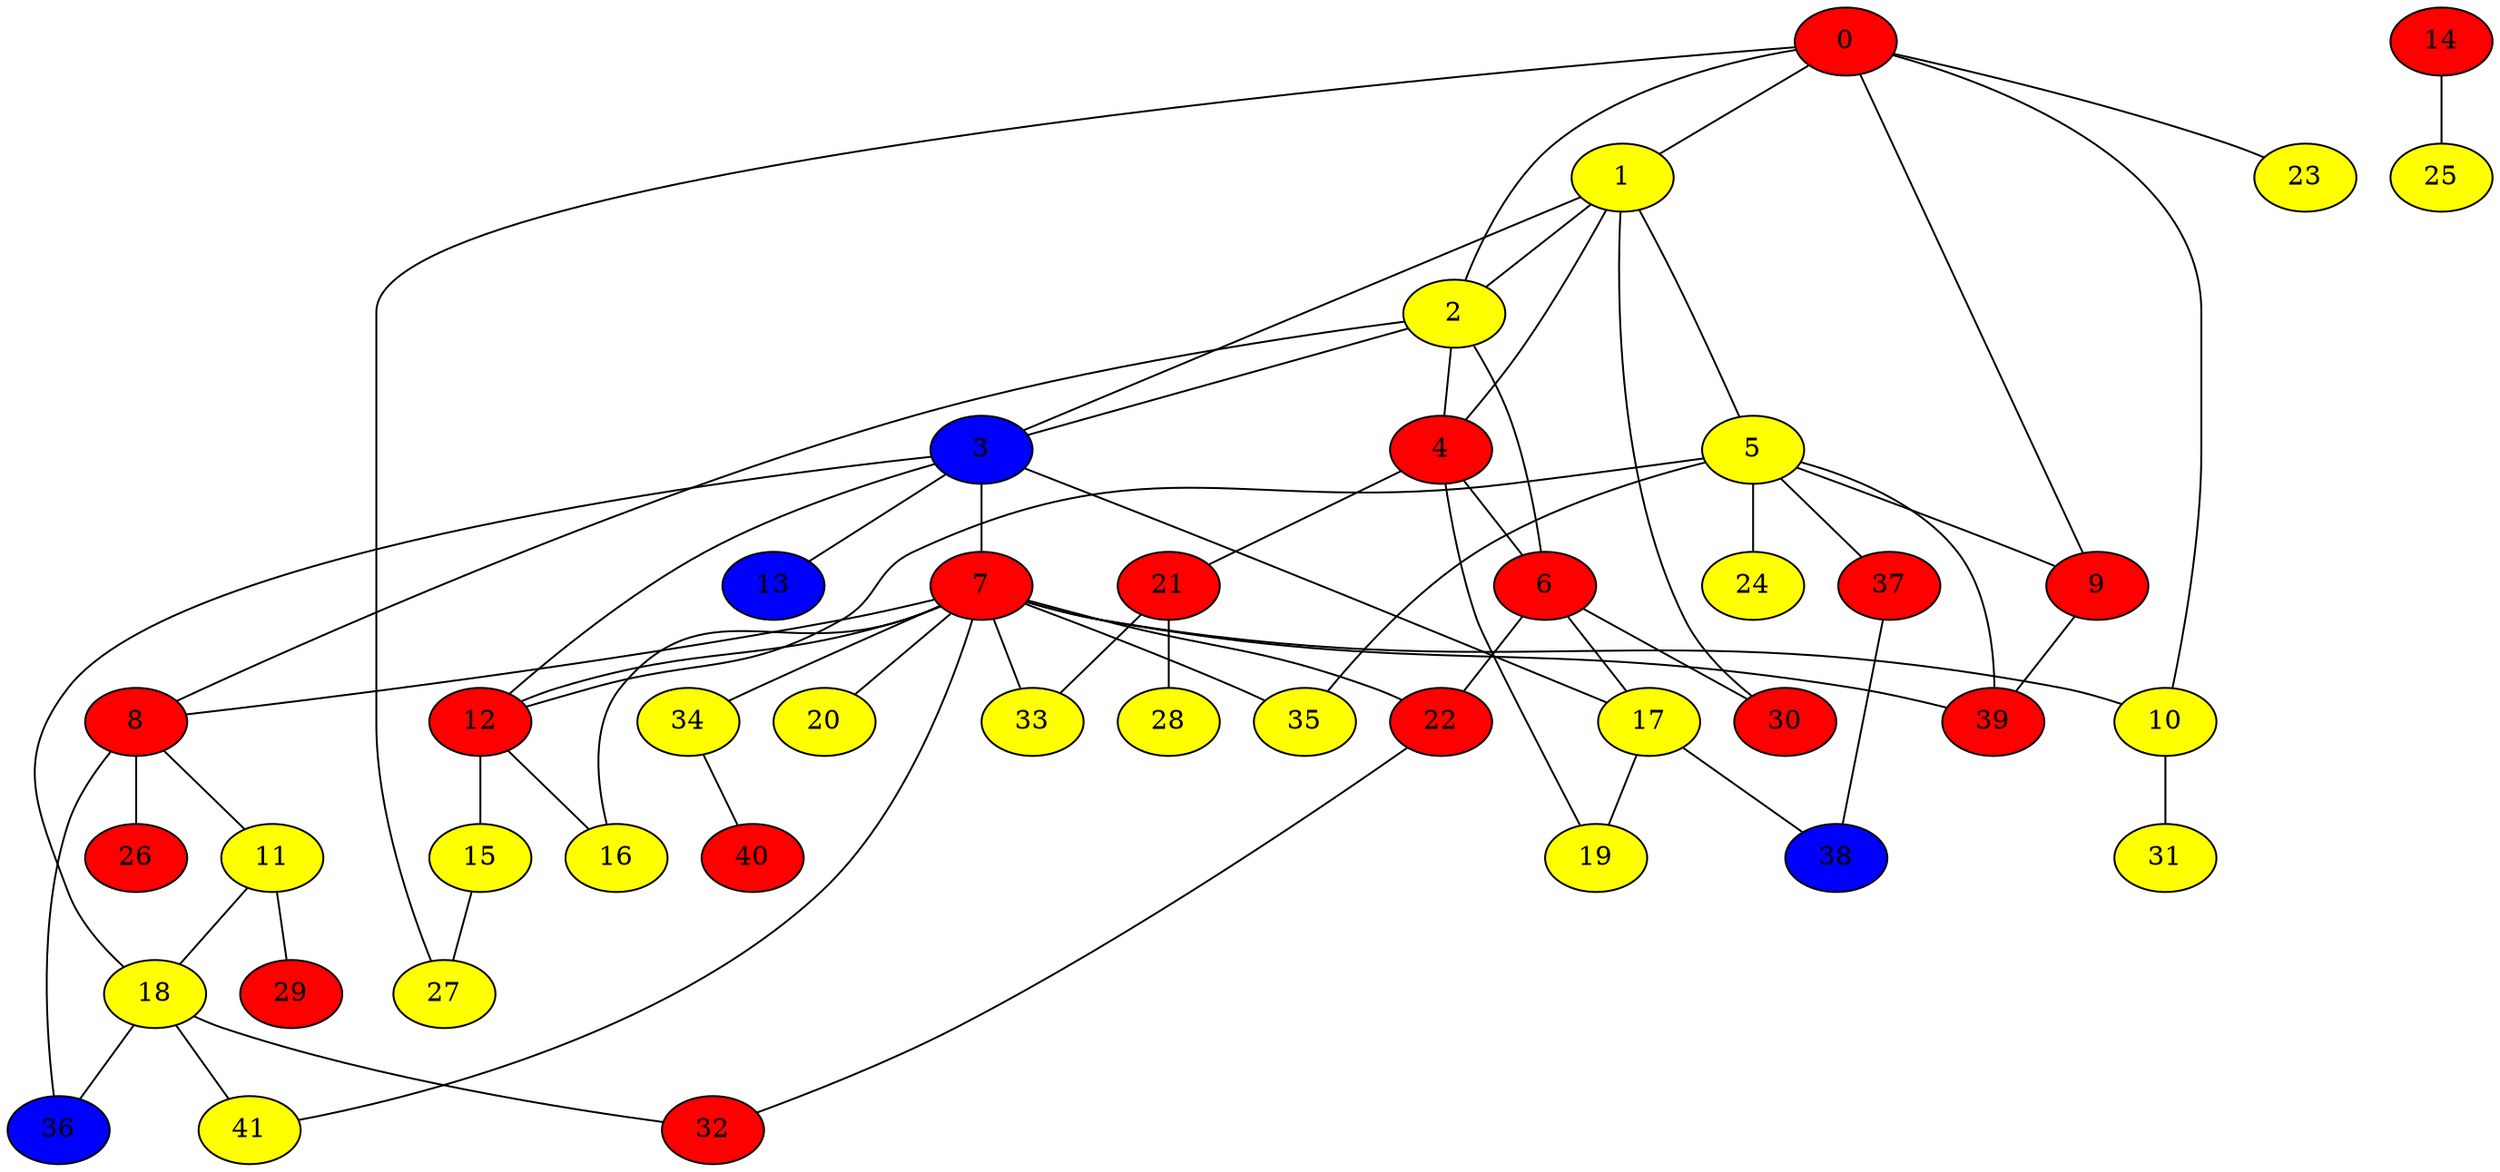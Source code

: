 graph {
0 [style = filled fillcolor = red];
1 [style = filled fillcolor = yellow];
2 [style = filled fillcolor = yellow];
3 [style = filled fillcolor = blue];
4 [style = filled fillcolor = red];
5 [style = filled fillcolor = yellow];
6 [style = filled fillcolor = red];
7 [style = filled fillcolor = red];
8 [style = filled fillcolor = red];
9 [style = filled fillcolor = red];
10 [style = filled fillcolor = yellow];
11 [style = filled fillcolor = yellow];
12 [style = filled fillcolor = red];
13 [style = filled fillcolor = blue];
14 [style = filled fillcolor = red];
15 [style = filled fillcolor = yellow];
16 [style = filled fillcolor = yellow];
17 [style = filled fillcolor = yellow];
18 [style = filled fillcolor = yellow];
19 [style = filled fillcolor = yellow];
20 [style = filled fillcolor = yellow];
21 [style = filled fillcolor = red];
22 [style = filled fillcolor = red];
23 [style = filled fillcolor = yellow];
24 [style = filled fillcolor = yellow];
25 [style = filled fillcolor = yellow];
26 [style = filled fillcolor = red];
27 [style = filled fillcolor = yellow];
28 [style = filled fillcolor = yellow];
29 [style = filled fillcolor = red];
30 [style = filled fillcolor = red];
31 [style = filled fillcolor = yellow];
32 [style = filled fillcolor = red];
33 [style = filled fillcolor = yellow];
34 [style = filled fillcolor = yellow];
35 [style = filled fillcolor = yellow];
36 [style = filled fillcolor = blue];
37 [style = filled fillcolor = red];
38 [style = filled fillcolor = blue];
39 [style = filled fillcolor = red];
40 [style = filled fillcolor = red];
41 [style = filled fillcolor = yellow];
0 -- 10;
0 -- 9;
0 -- 2;
0 -- 1;
0 -- 23;
0 -- 27;
1 -- 2;
1 -- 3;
1 -- 4;
1 -- 5;
1 -- 30;
2 -- 3;
2 -- 4;
2 -- 6;
2 -- 8;
3 -- 7;
3 -- 12;
3 -- 13;
3 -- 17;
3 -- 18;
4 -- 6;
4 -- 19;
4 -- 21;
5 -- 9;
5 -- 12;
5 -- 24;
5 -- 35;
5 -- 37;
5 -- 39;
6 -- 17;
6 -- 22;
6 -- 30;
7 -- 8;
7 -- 10;
7 -- 12;
7 -- 16;
7 -- 20;
7 -- 22;
7 -- 33;
7 -- 34;
7 -- 35;
7 -- 39;
7 -- 41;
8 -- 11;
8 -- 26;
8 -- 36;
9 -- 39;
10 -- 31;
11 -- 18;
11 -- 29;
12 -- 15;
12 -- 16;
14 -- 25;
15 -- 27;
17 -- 19;
17 -- 38;
18 -- 32;
18 -- 36;
18 -- 41;
21 -- 28;
21 -- 33;
22 -- 32;
34 -- 40;
37 -- 38;
}
